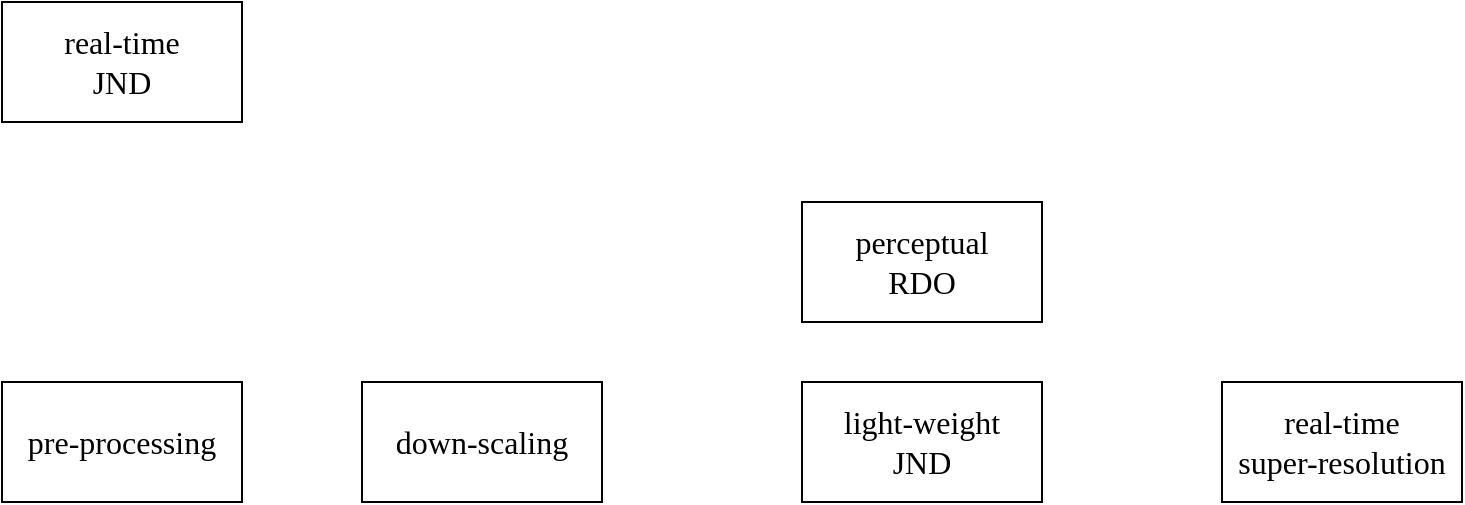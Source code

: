 <mxfile version="18.1.3" type="github">
  <diagram id="4U2LQBZGG8k0w1Oj3Djm" name="Page-1">
    <mxGraphModel dx="2020" dy="697" grid="1" gridSize="10" guides="1" tooltips="1" connect="1" arrows="1" fold="1" page="1" pageScale="1" pageWidth="827" pageHeight="1169" math="0" shadow="0">
      <root>
        <mxCell id="0" />
        <mxCell id="1" parent="0" />
        <mxCell id="HWi3OHhN7fR2i5lalixy-1" value="&lt;font style=&quot;font-size: 16px;&quot; face=&quot;Lucida Console&quot;&gt;down-scaling&lt;/font&gt;" style="rounded=0;whiteSpace=wrap;html=1;" vertex="1" parent="1">
          <mxGeometry x="110" y="230" width="120" height="60" as="geometry" />
        </mxCell>
        <mxCell id="HWi3OHhN7fR2i5lalixy-2" value="&lt;font style=&quot;font-size: 16px;&quot; face=&quot;Lucida Console&quot;&gt;pre-processing&lt;/font&gt;" style="rounded=0;whiteSpace=wrap;html=1;" vertex="1" parent="1">
          <mxGeometry x="-70" y="230" width="120" height="60" as="geometry" />
        </mxCell>
        <mxCell id="HWi3OHhN7fR2i5lalixy-3" value="perceptual&lt;br&gt;RDO" style="rounded=0;whiteSpace=wrap;html=1;fontFamily=Lucida Console;fontSize=16;" vertex="1" parent="1">
          <mxGeometry x="330" y="140" width="120" height="60" as="geometry" />
        </mxCell>
        <mxCell id="HWi3OHhN7fR2i5lalixy-5" value="light-weight&lt;br&gt;JND" style="rounded=0;whiteSpace=wrap;html=1;fontFamily=Lucida Console;fontSize=16;" vertex="1" parent="1">
          <mxGeometry x="330" y="230" width="120" height="60" as="geometry" />
        </mxCell>
        <mxCell id="HWi3OHhN7fR2i5lalixy-6" value="&lt;font style=&quot;font-size: 16px;&quot; face=&quot;Lucida Console&quot;&gt;real-time&lt;br&gt;super-resolution&lt;br&gt;&lt;/font&gt;" style="rounded=0;whiteSpace=wrap;html=1;" vertex="1" parent="1">
          <mxGeometry x="540" y="230" width="120" height="60" as="geometry" />
        </mxCell>
        <mxCell id="HWi3OHhN7fR2i5lalixy-8" value="&lt;font style=&quot;font-size: 16px;&quot; face=&quot;Lucida Console&quot;&gt;real-time&lt;br&gt;JND&lt;br&gt;&lt;/font&gt;" style="rounded=0;whiteSpace=wrap;html=1;" vertex="1" parent="1">
          <mxGeometry x="-70" y="40" width="120" height="60" as="geometry" />
        </mxCell>
      </root>
    </mxGraphModel>
  </diagram>
</mxfile>
